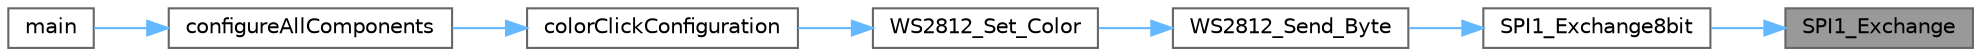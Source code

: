 digraph "SPI1_Exchange"
{
 // LATEX_PDF_SIZE
  bgcolor="transparent";
  edge [fontname=Helvetica,fontsize=10,labelfontname=Helvetica,labelfontsize=10];
  node [fontname=Helvetica,fontsize=10,shape=box,height=0.2,width=0.4];
  rankdir="RL";
  Node1 [id="Node000001",label="SPI1_Exchange",height=0.2,width=0.4,color="gray40", fillcolor="grey60", style="filled", fontcolor="black",tooltip="Exchanges one byte over SPI1."];
  Node1 -> Node2 [id="edge7_Node000001_Node000002",dir="back",color="steelblue1",style="solid",tooltip=" "];
  Node2 [id="Node000002",label="SPI1_Exchange8bit",height=0.2,width=0.4,color="grey40", fillcolor="white", style="filled",URL="$spi1_8c.html#a6553e18263c48505676958ce4c937167",tooltip="Exchange a single 8-bit data word over SPI1."];
  Node2 -> Node3 [id="edge8_Node000002_Node000003",dir="back",color="steelblue1",style="solid",tooltip=" "];
  Node3 [id="Node000003",label="WS2812_Send_Byte",height=0.2,width=0.4,color="grey40", fillcolor="white", style="filled",URL="$_v_e_m_l3328_8c.html#a30da27c967c427811646a5a6f66f495f",tooltip="Transmit one byte to WS2812 LED via SPI timing patterns."];
  Node3 -> Node4 [id="edge9_Node000003_Node000004",dir="back",color="steelblue1",style="solid",tooltip=" "];
  Node4 [id="Node000004",label="WS2812_Set_Color",height=0.2,width=0.4,color="grey40", fillcolor="white", style="filled",URL="$_v_e_m_l3328_8c.html#ac514f6fc306af2953b77c609751a624e",tooltip="Set WS2812 LED strip color with GRB order."];
  Node4 -> Node5 [id="edge10_Node000004_Node000005",dir="back",color="steelblue1",style="solid",tooltip=" "];
  Node5 [id="Node000005",label="colorClickConfiguration",height=0.2,width=0.4,color="grey40", fillcolor="white", style="filled",URL="$_v_e_m_l3328_8c.html#a1d78c09270f7ef97fbc044908cefdc53",tooltip="Perform system and sensor setup then indicate ready."];
  Node5 -> Node6 [id="edge11_Node000005_Node000006",dir="back",color="steelblue1",style="solid",tooltip=" "];
  Node6 [id="Node000006",label="configureAllComponents",height=0.2,width=0.4,color="grey40", fillcolor="white", style="filled",URL="$_c_o_n_f_i_g_8c.html#afd34bcfa8f295c711b375c171d359176",tooltip="Initializes and configures all components."];
  Node6 -> Node7 [id="edge12_Node000006_Node000007",dir="back",color="steelblue1",style="solid",tooltip=" "];
  Node7 [id="Node000007",label="main",height=0.2,width=0.4,color="grey40", fillcolor="white", style="filled",URL="$main_8c.html#a840291bc02cba5474a4cb46a9b9566fe",tooltip="Main application function."];
}
